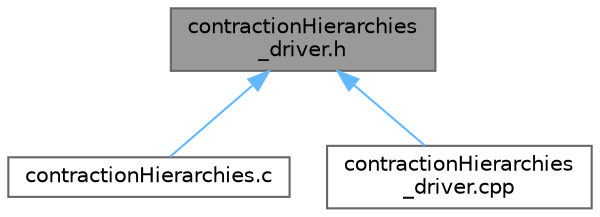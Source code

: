 digraph "contractionHierarchies_driver.h"
{
 // LATEX_PDF_SIZE
  bgcolor="transparent";
  edge [fontname=Helvetica,fontsize=10,labelfontname=Helvetica,labelfontsize=10];
  node [fontname=Helvetica,fontsize=10,shape=box,height=0.2,width=0.4];
  Node1 [id="Node000001",label="contractionHierarchies\l_driver.h",height=0.2,width=0.4,color="gray40", fillcolor="grey60", style="filled", fontcolor="black",tooltip=" "];
  Node1 -> Node2 [id="edge1_Node000001_Node000002",dir="back",color="steelblue1",style="solid",tooltip=" "];
  Node2 [id="Node000002",label="contractionHierarchies.c",height=0.2,width=0.4,color="grey40", fillcolor="white", style="filled",URL="$contractionHierarchies_8c.html",tooltip=" "];
  Node1 -> Node3 [id="edge2_Node000001_Node000003",dir="back",color="steelblue1",style="solid",tooltip=" "];
  Node3 [id="Node000003",label="contractionHierarchies\l_driver.cpp",height=0.2,width=0.4,color="grey40", fillcolor="white", style="filled",URL="$contractionHierarchies__driver_8cpp.html",tooltip=" "];
}
